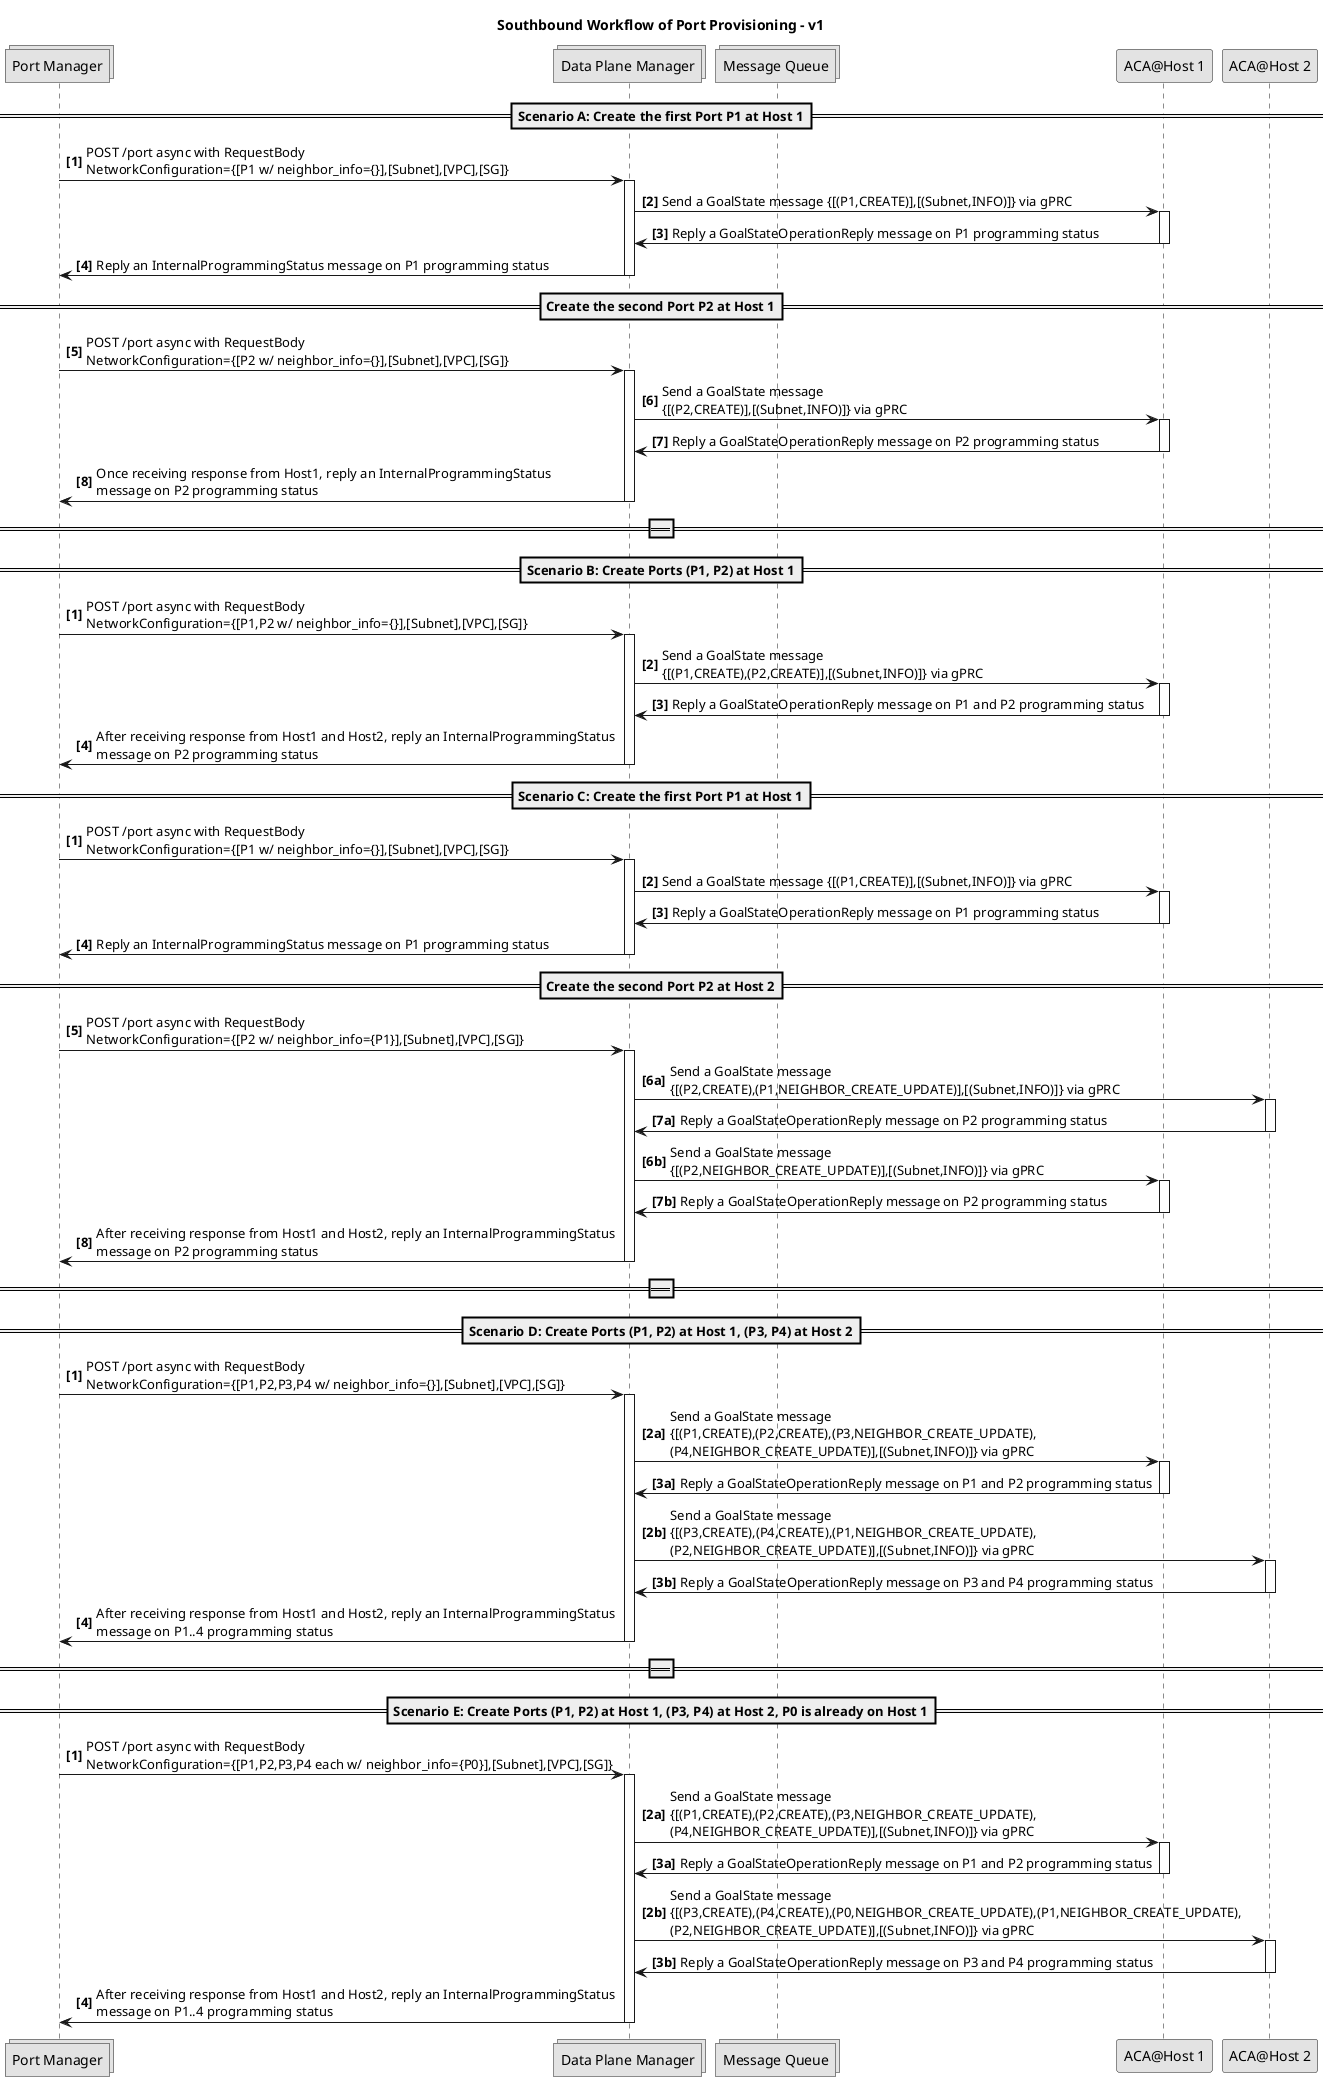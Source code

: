 ' Copyright 2019 The Alcor Authors.

' Licensed under the Apache License, Version 2.0 (the "License");
'        you may not use this file except in compliance with the License.
'        You may obtain a copy of the License at

'        http://www.apache.org/licenses/LICENSE-2.0

'        Unless required by applicable law or agreed to in writing, software
'        distributed under the License is distributed on an "AS IS" BASIS,
'        WITHOUT WARRANTIES OR CONDITIONS OF ANY KIND, either express or implied.
'        See the License for the specific language governing permissions and
'        limitations under the License.

@startuml

title Southbound Workflow of Port Provisioning - v1

skinparam monochrome true
collections "Port Manager" as pm
collections "Data Plane Manager" as dpm
collections "Message Queue" as mq
participant "ACA@Host 1" as host1
participant "ACA@Host 2" as host2

==Scenario A: Create the first Port P1 at Host 1==
autonumber "<b>[0]"
pm -> dpm: POST /port async with RequestBody\nNetworkConfiguration={[P1 w/ neighbor_info={}],[Subnet],[VPC],[SG]}
activate dpm
dpm -> host1: Send a GoalState message {[(P1,CREATE)],[(Subnet,INFO)]} via gPRC
activate host1
host1 -> dpm: Reply a GoalStateOperationReply message on P1 programming status
deactivate host1
dpm -> pm: Reply an InternalProgrammingStatus message on P1 programming status
deactivate dpm

==Create the second Port P2 at Host 1==
autonumber 5 "<b>[0]"
pm -> dpm: POST /port async with RequestBody\nNetworkConfiguration={[P2 w/ neighbor_info={}],[Subnet],[VPC],[SG]}
activate dpm

dpm -> host1: Send a GoalState message \n{[(P2,CREATE)],[(Subnet,INFO)]} via gPRC
activate host1
host1 -> dpm: Reply a GoalStateOperationReply message on P2 programming status
deactivate host1

dpm -> pm: Once receiving response from Host1, reply an InternalProgrammingStatus\nmessage on P2 programming status
deactivate dpm
==================================================

==Scenario B: Create Ports (P1, P2) at Host 1==
autonumber "<b>[0]"
pm -> dpm: POST /port async with RequestBody\nNetworkConfiguration={[P1,P2 w/ neighbor_info={}],[Subnet],[VPC],[SG]}
activate dpm

autonumber 2 "<b>[0]"
dpm -> host1: Send a GoalState message \n{[(P1,CREATE),(P2,CREATE)],[(Subnet,INFO)]} via gPRC
activate host1
host1 -> dpm: Reply a GoalStateOperationReply message on P1 and P2 programming status
deactivate host1

autonumber 4 "<b>[0]"
dpm -> pm: After receiving response from Host1 and Host2, reply an InternalProgrammingStatus\nmessage on P2 programming status
deactivate dpm


==Scenario C: Create the first Port P1 at Host 1==
autonumber "<b>[0]"
pm -> dpm: POST /port async with RequestBody\nNetworkConfiguration={[P1 w/ neighbor_info={}],[Subnet],[VPC],[SG]}
activate dpm
dpm -> host1: Send a GoalState message {[(P1,CREATE)],[(Subnet,INFO)]} via gPRC
activate host1
host1 -> dpm: Reply a GoalStateOperationReply message on P1 programming status
deactivate host1
dpm -> pm: Reply an InternalProgrammingStatus message on P1 programming status
deactivate dpm

==Create the second Port P2 at Host 2==
autonumber 5 "<b>[0]"
pm -> dpm: POST /port async with RequestBody\nNetworkConfiguration={[P2 w/ neighbor_info={P1}],[Subnet],[VPC],[SG]}
activate dpm

autonumber 6 "<b>[0a]"
dpm -> host2: Send a GoalState message \n{[(P2,CREATE),(P1,NEIGHBOR_CREATE_UPDATE)],[(Subnet,INFO)]} via gPRC
activate host2
host2 -> dpm: Reply a GoalStateOperationReply message on P2 programming status
deactivate host2

autonumber 6 "<b>[0b]"
dpm -> host1: Send a GoalState message \n{[(P2,NEIGHBOR_CREATE_UPDATE)],[(Subnet,INFO)]} via gPRC
activate host1
host1 -> dpm: Reply a GoalStateOperationReply message on P2 programming status
deactivate host1

autonumber 8 "<b>[0]"
dpm -> pm: After receiving response from Host1 and Host2, reply an InternalProgrammingStatus\nmessage on P2 programming status
deactivate dpm
==================================================

==Scenario D: Create Ports (P1, P2) at Host 1, (P3, P4) at Host 2==
autonumber "<b>[0]"
pm -> dpm: POST /port async with RequestBody\nNetworkConfiguration={[P1,P2,P3,P4 w/ neighbor_info={}],[Subnet],[VPC],[SG]}
activate dpm

autonumber 2 "<b>[0a]"
dpm -> host1: Send a GoalState message \n{[(P1,CREATE),(P2,CREATE),(P3,NEIGHBOR_CREATE_UPDATE),\n(P4,NEIGHBOR_CREATE_UPDATE)],[(Subnet,INFO)]} via gPRC
activate host1
host1 -> dpm: Reply a GoalStateOperationReply message on P1 and P2 programming status
deactivate host1

autonumber 2 "<b>[0b]"
dpm -> host2: Send a GoalState message \n{[(P3,CREATE),(P4,CREATE),(P1,NEIGHBOR_CREATE_UPDATE),\n(P2,NEIGHBOR_CREATE_UPDATE)],[(Subnet,INFO)]} via gPRC
activate host2
host2 -> dpm: Reply a GoalStateOperationReply message on P3 and P4 programming status
deactivate host2

autonumber 2 "<b>[0b]"

autonumber 4 "<b>[0]"
dpm -> pm: After receiving response from Host1 and Host2, reply an InternalProgrammingStatus\nmessage on P1..4 programming status
deactivate dpm

==================================================

==Scenario E: Create Ports (P1, P2) at Host 1, (P3, P4) at Host 2, P0 is already on Host 1==
autonumber "<b>[0]"
pm -> dpm: POST /port async with RequestBody\nNetworkConfiguration={[P1,P2,P3,P4 each w/ neighbor_info={P0}],[Subnet],[VPC],[SG]}
activate dpm

autonumber 2 "<b>[0a]"
dpm -> host1: Send a GoalState message \n{[(P1,CREATE),(P2,CREATE),(P3,NEIGHBOR_CREATE_UPDATE),\n(P4,NEIGHBOR_CREATE_UPDATE)],[(Subnet,INFO)]} via gPRC
activate host1
host1 -> dpm: Reply a GoalStateOperationReply message on P1 and P2 programming status
deactivate host1

autonumber 2 "<b>[0b]"
dpm -> host2: Send a GoalState message \n{[(P3,CREATE),(P4,CREATE),(P0,NEIGHBOR_CREATE_UPDATE),(P1,NEIGHBOR_CREATE_UPDATE),\n(P2,NEIGHBOR_CREATE_UPDATE)],[(Subnet,INFO)]} via gPRC
activate host2
host2 -> dpm: Reply a GoalStateOperationReply message on P3 and P4 programming status
deactivate host2

autonumber 2 "<b>[0b]"

autonumber 4 "<b>[0]"
dpm -> pm: After receiving response from Host1 and Host2, reply an InternalProgrammingStatus\nmessage on P1..4 programming status
deactivate dpm


@enduml
